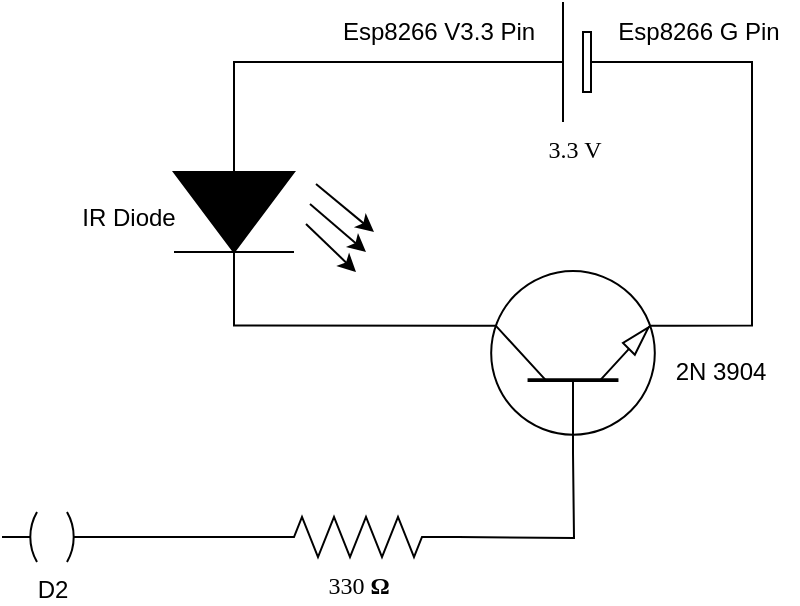 <mxfile version="24.4.0" type="device">
  <diagram name="Page-1" id="7e0a89b8-554c-2b80-1dc8-d5c74ca68de4">
    <mxGraphModel dx="1339" dy="751" grid="0" gridSize="10" guides="1" tooltips="1" connect="1" arrows="1" fold="1" page="1" pageScale="1" pageWidth="1100" pageHeight="850" background="none" math="0" shadow="0">
      <root>
        <mxCell id="0" />
        <mxCell id="1" parent="0" />
        <mxCell id="1cb643a89b7d889d-6" value="330&amp;nbsp;&lt;b&gt;Ω&lt;/b&gt;" style="verticalLabelPosition=bottom;shadow=0;dashed=0;align=center;html=1;verticalAlign=top;strokeWidth=1;shape=mxgraph.electrical.resistors.resistor_2;rounded=1;comic=0;labelBackgroundColor=none;fontFamily=Verdana;fontSize=12;rotation=0;" parent="1" vertex="1">
          <mxGeometry x="230" y="517.5" width="100" height="20" as="geometry" />
        </mxCell>
        <mxCell id="1cb643a89b7d889d-8" value="&lt;div&gt;&lt;br&gt;&lt;/div&gt;&lt;div&gt;&lt;br&gt;&lt;/div&gt;" style="edgeStyle=orthogonalEdgeStyle;rounded=0;html=1;exitX=1;exitY=0.5;exitPerimeter=0;entryX=0.7;entryY=0;entryPerimeter=0;labelBackgroundColor=none;startArrow=none;startFill=0;startSize=5;endArrow=none;endFill=0;endSize=5;jettySize=auto;orthogonalLoop=1;strokeWidth=1;fontFamily=Verdana;fontSize=12;entryDx=0;entryDy=0;" parent="1" source="GaHxVwi4L-G9XIAZe9X9-2" target="ux__k0yZ66-EXdQKW9eR-2" edge="1">
          <mxGeometry relative="1" as="geometry">
            <Array as="points">
              <mxPoint x="218" y="422" />
            </Array>
          </mxGeometry>
        </mxCell>
        <mxCell id="1cb643a89b7d889d-16" style="edgeStyle=orthogonalEdgeStyle;rounded=0;html=1;exitX=0;exitY=0.5;exitPerimeter=0;labelBackgroundColor=none;startArrow=none;startFill=0;startSize=5;endArrow=none;endFill=0;endSize=5;jettySize=auto;orthogonalLoop=1;strokeWidth=1;fontFamily=Verdana;fontSize=12;entryX=0.7;entryY=1;entryDx=0;entryDy=0;entryPerimeter=0;" parent="1" source="1cb643a89b7d889d-7" target="ux__k0yZ66-EXdQKW9eR-2" edge="1">
          <mxGeometry relative="1" as="geometry">
            <mxPoint x="612" y="170" as="targetPoint" />
            <Array as="points">
              <mxPoint x="477" y="290" />
              <mxPoint x="477" y="422" />
            </Array>
          </mxGeometry>
        </mxCell>
        <mxCell id="1cb643a89b7d889d-7" value="3.3 V" style="verticalLabelPosition=bottom;shadow=0;dashed=0;align=center;fillColor=default;html=1;verticalAlign=top;strokeWidth=1;shape=mxgraph.electrical.miscellaneous.monocell_battery;rounded=1;comic=0;labelBackgroundColor=none;fontFamily=Verdana;fontSize=12;flipH=1;" parent="1" vertex="1">
          <mxGeometry x="337.5" y="260" width="100" height="60" as="geometry" />
        </mxCell>
        <mxCell id="ux__k0yZ66-EXdQKW9eR-2" value="" style="verticalLabelPosition=bottom;shadow=0;dashed=0;align=center;html=1;verticalAlign=top;shape=mxgraph.electrical.transistors.npn_transistor_1;rotation=-90;" parent="1" vertex="1">
          <mxGeometry x="340" y="390" width="95" height="100" as="geometry" />
        </mxCell>
        <mxCell id="ux__k0yZ66-EXdQKW9eR-4" value="D2" style="pointerEvents=1;verticalLabelPosition=bottom;shadow=0;dashed=0;align=center;html=1;verticalAlign=top;shape=mxgraph.electrical.plc_ladder.output_1;" parent="1" vertex="1">
          <mxGeometry x="102" y="515" width="50" height="25" as="geometry" />
        </mxCell>
        <mxCell id="ux__k0yZ66-EXdQKW9eR-6" value="" style="endArrow=none;html=1;rounded=0;exitX=1;exitY=0.5;exitDx=0;exitDy=0;exitPerimeter=0;entryX=0;entryY=0.5;entryDx=0;entryDy=0;entryPerimeter=0;" parent="1" source="ux__k0yZ66-EXdQKW9eR-4" target="1cb643a89b7d889d-6" edge="1">
          <mxGeometry width="50" height="50" relative="1" as="geometry">
            <mxPoint x="200" y="550" as="sourcePoint" />
            <mxPoint x="250" y="500" as="targetPoint" />
          </mxGeometry>
        </mxCell>
        <mxCell id="ux__k0yZ66-EXdQKW9eR-7" value="" style="endArrow=none;html=1;rounded=0;exitX=1;exitY=0.5;exitDx=0;exitDy=0;exitPerimeter=0;entryX=0;entryY=0.5;entryDx=0;entryDy=0;entryPerimeter=0;" parent="1" source="1cb643a89b7d889d-6" target="ux__k0yZ66-EXdQKW9eR-2" edge="1">
          <mxGeometry width="50" height="50" relative="1" as="geometry">
            <mxPoint x="340" y="600" as="sourcePoint" />
            <mxPoint x="390" y="550" as="targetPoint" />
            <Array as="points">
              <mxPoint x="388" y="528" />
            </Array>
          </mxGeometry>
        </mxCell>
        <mxCell id="ux__k0yZ66-EXdQKW9eR-8" value="Esp8266 V3.3 Pin" style="text;html=1;align=center;verticalAlign=middle;resizable=0;points=[];autosize=1;strokeColor=none;fillColor=none;" parent="1" vertex="1">
          <mxGeometry x="260" y="260" width="120" height="30" as="geometry" />
        </mxCell>
        <mxCell id="ux__k0yZ66-EXdQKW9eR-9" value="Esp8266 G Pin" style="text;html=1;align=center;verticalAlign=middle;resizable=0;points=[];autosize=1;strokeColor=none;fillColor=none;" parent="1" vertex="1">
          <mxGeometry x="400" y="260" width="100" height="30" as="geometry" />
        </mxCell>
        <mxCell id="GaHxVwi4L-G9XIAZe9X9-1" value="" style="edgeStyle=orthogonalEdgeStyle;rounded=0;html=1;exitX=1;exitY=0.5;exitPerimeter=0;entryX=0;entryY=0.5;entryPerimeter=0;labelBackgroundColor=none;startArrow=none;startFill=0;startSize=5;endArrow=none;endFill=0;endSize=5;jettySize=auto;orthogonalLoop=1;strokeWidth=1;fontFamily=Verdana;fontSize=12;entryDx=0;entryDy=0;" edge="1" parent="1" source="1cb643a89b7d889d-7" target="GaHxVwi4L-G9XIAZe9X9-2">
          <mxGeometry relative="1" as="geometry">
            <Array as="points">
              <mxPoint x="218" y="290" />
              <mxPoint x="218" y="334" />
            </Array>
            <mxPoint x="338" y="290" as="sourcePoint" />
            <mxPoint x="338" y="422" as="targetPoint" />
          </mxGeometry>
        </mxCell>
        <mxCell id="GaHxVwi4L-G9XIAZe9X9-2" value="" style="pointerEvents=1;fillColor=strokeColor;verticalLabelPosition=bottom;shadow=0;dashed=0;align=center;html=1;verticalAlign=top;shape=mxgraph.electrical.diodes.diode;rotation=90;" vertex="1" parent="1">
          <mxGeometry x="168" y="335" width="100" height="60" as="geometry" />
        </mxCell>
        <mxCell id="GaHxVwi4L-G9XIAZe9X9-3" value="" style="endArrow=classic;html=1;rounded=0;" edge="1" parent="1">
          <mxGeometry width="50" height="50" relative="1" as="geometry">
            <mxPoint x="259" y="351" as="sourcePoint" />
            <mxPoint x="288" y="375" as="targetPoint" />
          </mxGeometry>
        </mxCell>
        <mxCell id="GaHxVwi4L-G9XIAZe9X9-4" value="" style="endArrow=classic;html=1;rounded=0;" edge="1" parent="1">
          <mxGeometry width="50" height="50" relative="1" as="geometry">
            <mxPoint x="256" y="361" as="sourcePoint" />
            <mxPoint x="284" y="385" as="targetPoint" />
          </mxGeometry>
        </mxCell>
        <mxCell id="GaHxVwi4L-G9XIAZe9X9-5" value="" style="endArrow=classic;html=1;rounded=0;" edge="1" parent="1">
          <mxGeometry width="50" height="50" relative="1" as="geometry">
            <mxPoint x="254" y="371" as="sourcePoint" />
            <mxPoint x="279" y="395" as="targetPoint" />
          </mxGeometry>
        </mxCell>
        <mxCell id="GaHxVwi4L-G9XIAZe9X9-6" value="IR Diode" style="text;html=1;align=center;verticalAlign=middle;resizable=0;points=[];autosize=1;strokeColor=none;fillColor=none;" vertex="1" parent="1">
          <mxGeometry x="132" y="355" width="65" height="26" as="geometry" />
        </mxCell>
        <mxCell id="GaHxVwi4L-G9XIAZe9X9-7" value="2N 3904" style="text;html=1;align=center;verticalAlign=middle;resizable=0;points=[];autosize=1;strokeColor=none;fillColor=none;" vertex="1" parent="1">
          <mxGeometry x="429" y="432" width="63" height="26" as="geometry" />
        </mxCell>
      </root>
    </mxGraphModel>
  </diagram>
</mxfile>

